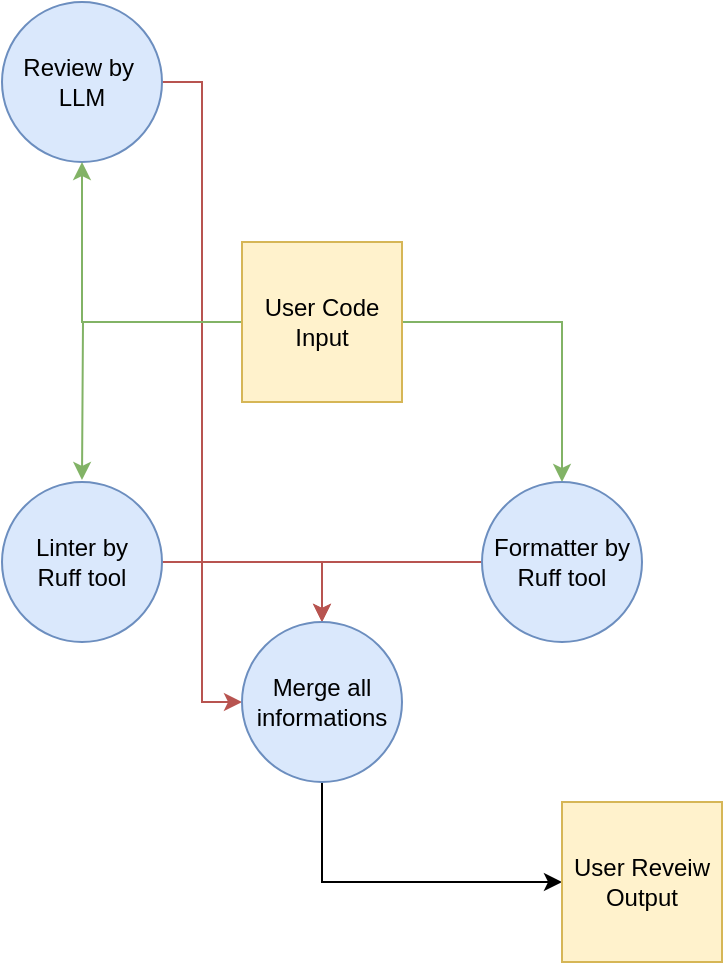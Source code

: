 <mxfile version="27.1.1">
  <diagram name="페이지-1" id="KIxb-UJPhnX7J_z7zNe2">
    <mxGraphModel dx="1181" dy="615" grid="1" gridSize="10" guides="1" tooltips="1" connect="1" arrows="1" fold="1" page="1" pageScale="1" pageWidth="827" pageHeight="1169" math="0" shadow="0">
      <root>
        <mxCell id="0" />
        <mxCell id="1" parent="0" />
        <mxCell id="G50ziG6pvvUpGU76Ibld-9" style="edgeStyle=orthogonalEdgeStyle;rounded=0;orthogonalLoop=1;jettySize=auto;html=1;entryX=0;entryY=0.5;entryDx=0;entryDy=0;fillColor=#f8cecc;strokeColor=#b85450;" edge="1" parent="1" source="G50ziG6pvvUpGU76Ibld-1" target="G50ziG6pvvUpGU76Ibld-8">
          <mxGeometry relative="1" as="geometry" />
        </mxCell>
        <mxCell id="G50ziG6pvvUpGU76Ibld-1" value="&lt;div&gt;Review by&amp;nbsp;&lt;/div&gt;&lt;div&gt;LLM&lt;/div&gt;" style="ellipse;whiteSpace=wrap;html=1;aspect=fixed;fillColor=#dae8fc;strokeColor=#6c8ebf;" vertex="1" parent="1">
          <mxGeometry x="280" y="360" width="80" height="80" as="geometry" />
        </mxCell>
        <mxCell id="G50ziG6pvvUpGU76Ibld-3" style="edgeStyle=orthogonalEdgeStyle;rounded=0;orthogonalLoop=1;jettySize=auto;html=1;fillColor=#d5e8d4;strokeColor=#82b366;" edge="1" parent="1" source="G50ziG6pvvUpGU76Ibld-2" target="G50ziG6pvvUpGU76Ibld-1">
          <mxGeometry relative="1" as="geometry" />
        </mxCell>
        <mxCell id="G50ziG6pvvUpGU76Ibld-4" style="edgeStyle=orthogonalEdgeStyle;rounded=0;orthogonalLoop=1;jettySize=auto;html=1;fillColor=#d5e8d4;strokeColor=#82b366;" edge="1" parent="1" source="G50ziG6pvvUpGU76Ibld-2">
          <mxGeometry relative="1" as="geometry">
            <mxPoint x="320" y="599" as="targetPoint" />
          </mxGeometry>
        </mxCell>
        <mxCell id="G50ziG6pvvUpGU76Ibld-7" style="edgeStyle=orthogonalEdgeStyle;rounded=0;orthogonalLoop=1;jettySize=auto;html=1;fillColor=#d5e8d4;strokeColor=#82b366;" edge="1" parent="1" source="G50ziG6pvvUpGU76Ibld-2" target="G50ziG6pvvUpGU76Ibld-6">
          <mxGeometry relative="1" as="geometry" />
        </mxCell>
        <mxCell id="G50ziG6pvvUpGU76Ibld-2" value="User Code Input" style="whiteSpace=wrap;html=1;aspect=fixed;fillColor=#fff2cc;strokeColor=#d6b656;" vertex="1" parent="1">
          <mxGeometry x="400" y="480" width="80" height="80" as="geometry" />
        </mxCell>
        <mxCell id="G50ziG6pvvUpGU76Ibld-12" style="edgeStyle=orthogonalEdgeStyle;rounded=0;orthogonalLoop=1;jettySize=auto;html=1;entryX=0.5;entryY=0;entryDx=0;entryDy=0;fillColor=#f8cecc;strokeColor=#b85450;" edge="1" parent="1" source="G50ziG6pvvUpGU76Ibld-5" target="G50ziG6pvvUpGU76Ibld-8">
          <mxGeometry relative="1" as="geometry" />
        </mxCell>
        <mxCell id="G50ziG6pvvUpGU76Ibld-5" value="&lt;div&gt;Linter by&lt;/div&gt;&lt;div&gt;Ruff tool&lt;/div&gt;" style="ellipse;whiteSpace=wrap;html=1;aspect=fixed;fillColor=#dae8fc;strokeColor=#6c8ebf;" vertex="1" parent="1">
          <mxGeometry x="280" y="600" width="80" height="80" as="geometry" />
        </mxCell>
        <mxCell id="G50ziG6pvvUpGU76Ibld-11" style="edgeStyle=orthogonalEdgeStyle;rounded=0;orthogonalLoop=1;jettySize=auto;html=1;entryX=0.5;entryY=0;entryDx=0;entryDy=0;fillColor=#f8cecc;strokeColor=#b85450;" edge="1" parent="1" source="G50ziG6pvvUpGU76Ibld-6" target="G50ziG6pvvUpGU76Ibld-8">
          <mxGeometry relative="1" as="geometry" />
        </mxCell>
        <mxCell id="G50ziG6pvvUpGU76Ibld-6" value="&lt;div&gt;Formatter by&lt;/div&gt;&lt;div&gt;Ruff tool&lt;/div&gt;" style="ellipse;whiteSpace=wrap;html=1;aspect=fixed;fillColor=#dae8fc;strokeColor=#6c8ebf;" vertex="1" parent="1">
          <mxGeometry x="520" y="600" width="80" height="80" as="geometry" />
        </mxCell>
        <mxCell id="G50ziG6pvvUpGU76Ibld-15" style="edgeStyle=orthogonalEdgeStyle;rounded=0;orthogonalLoop=1;jettySize=auto;html=1;entryX=0;entryY=0.5;entryDx=0;entryDy=0;exitX=0.5;exitY=1;exitDx=0;exitDy=0;" edge="1" parent="1" source="G50ziG6pvvUpGU76Ibld-8" target="G50ziG6pvvUpGU76Ibld-13">
          <mxGeometry relative="1" as="geometry" />
        </mxCell>
        <mxCell id="G50ziG6pvvUpGU76Ibld-8" value="Merge all&lt;br&gt;informations" style="ellipse;whiteSpace=wrap;html=1;aspect=fixed;fillColor=#dae8fc;strokeColor=#6c8ebf;" vertex="1" parent="1">
          <mxGeometry x="400" y="670" width="80" height="80" as="geometry" />
        </mxCell>
        <mxCell id="G50ziG6pvvUpGU76Ibld-13" value="&lt;div&gt;User Reveiw&lt;/div&gt;&lt;div&gt;Output&lt;/div&gt;" style="whiteSpace=wrap;html=1;aspect=fixed;fillColor=#fff2cc;strokeColor=#d6b656;" vertex="1" parent="1">
          <mxGeometry x="560" y="760" width="80" height="80" as="geometry" />
        </mxCell>
      </root>
    </mxGraphModel>
  </diagram>
</mxfile>
